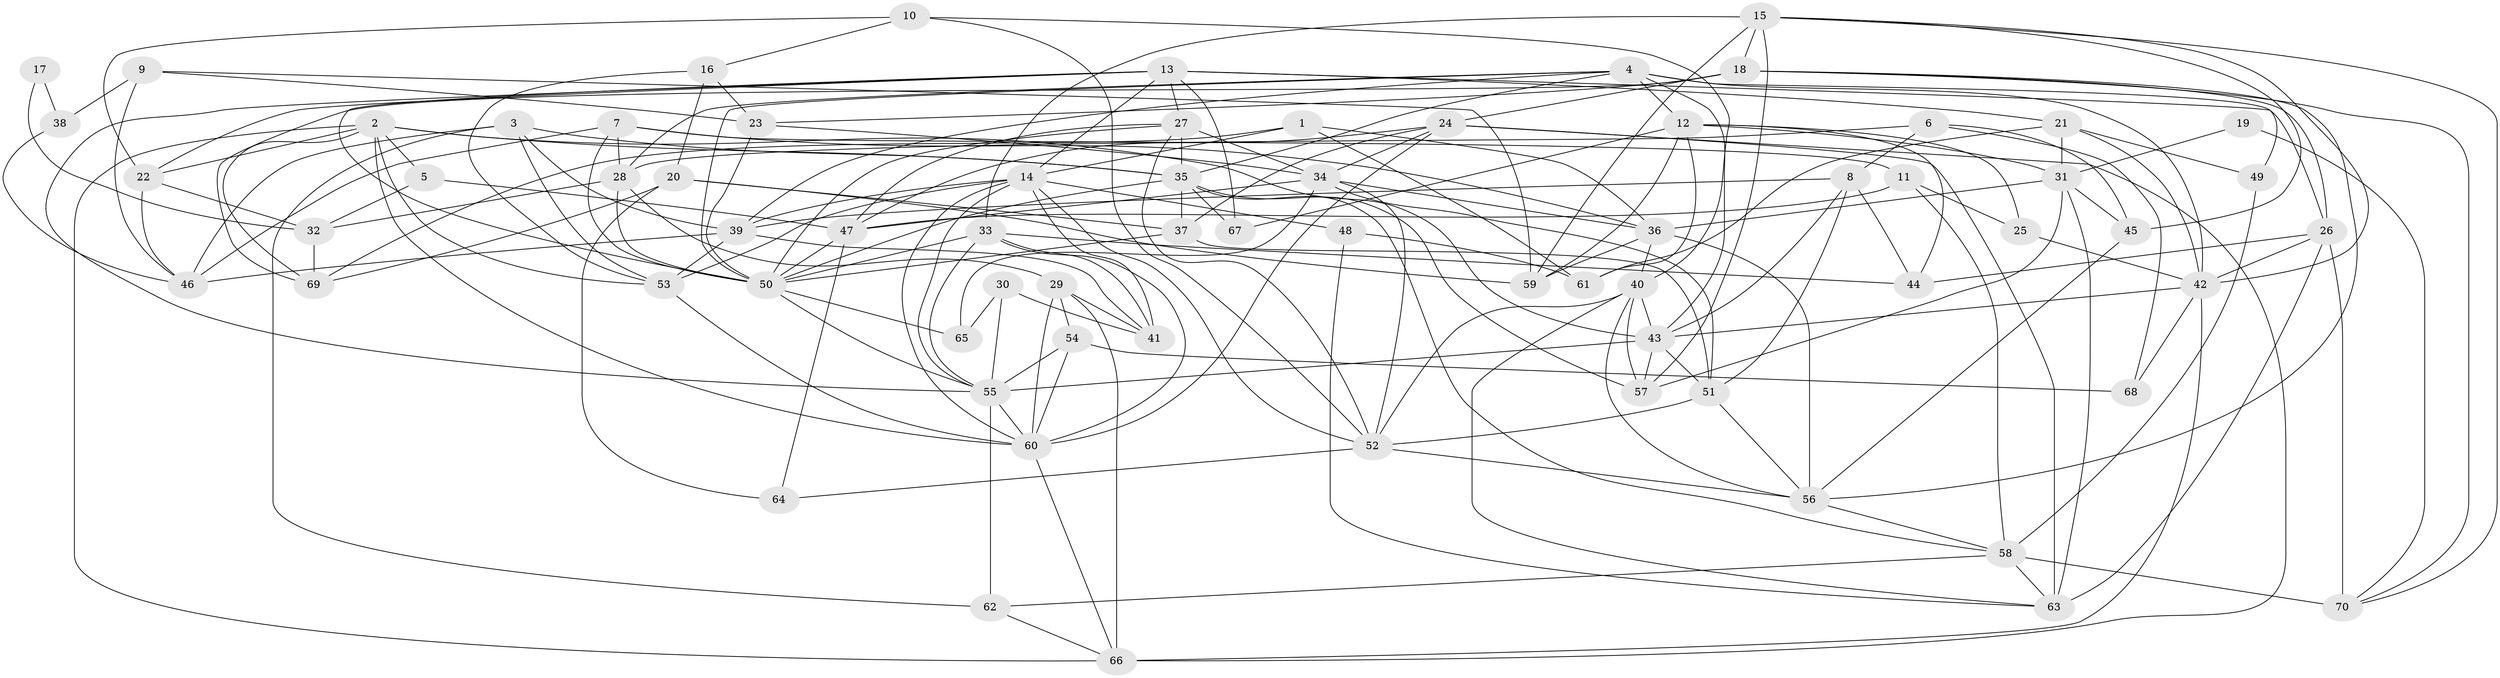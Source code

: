 // original degree distribution, {3: 0.2949640287769784, 2: 0.11510791366906475, 4: 0.2733812949640288, 7: 0.04316546762589928, 5: 0.16546762589928057, 6: 0.10071942446043165, 8: 0.007194244604316547}
// Generated by graph-tools (version 1.1) at 2025/02/03/09/25 03:02:04]
// undirected, 70 vertices, 194 edges
graph export_dot {
graph [start="1"]
  node [color=gray90,style=filled];
  1;
  2;
  3;
  4;
  5;
  6;
  7;
  8;
  9;
  10;
  11;
  12;
  13;
  14;
  15;
  16;
  17;
  18;
  19;
  20;
  21;
  22;
  23;
  24;
  25;
  26;
  27;
  28;
  29;
  30;
  31;
  32;
  33;
  34;
  35;
  36;
  37;
  38;
  39;
  40;
  41;
  42;
  43;
  44;
  45;
  46;
  47;
  48;
  49;
  50;
  51;
  52;
  53;
  54;
  55;
  56;
  57;
  58;
  59;
  60;
  61;
  62;
  63;
  64;
  65;
  66;
  67;
  68;
  69;
  70;
  1 -- 14 [weight=1.0];
  1 -- 36 [weight=1.0];
  1 -- 61 [weight=1.0];
  1 -- 69 [weight=1.0];
  2 -- 5 [weight=1.0];
  2 -- 22 [weight=1.0];
  2 -- 35 [weight=1.0];
  2 -- 43 [weight=1.0];
  2 -- 53 [weight=1.0];
  2 -- 60 [weight=1.0];
  2 -- 66 [weight=1.0];
  2 -- 69 [weight=1.0];
  3 -- 35 [weight=1.0];
  3 -- 39 [weight=1.0];
  3 -- 46 [weight=2.0];
  3 -- 53 [weight=1.0];
  3 -- 62 [weight=1.0];
  4 -- 12 [weight=1.0];
  4 -- 28 [weight=1.0];
  4 -- 35 [weight=1.0];
  4 -- 39 [weight=1.0];
  4 -- 42 [weight=1.0];
  4 -- 43 [weight=2.0];
  4 -- 49 [weight=1.0];
  4 -- 50 [weight=1.0];
  5 -- 32 [weight=1.0];
  5 -- 47 [weight=1.0];
  6 -- 8 [weight=1.0];
  6 -- 28 [weight=1.0];
  6 -- 45 [weight=1.0];
  6 -- 68 [weight=1.0];
  7 -- 11 [weight=1.0];
  7 -- 28 [weight=1.0];
  7 -- 36 [weight=1.0];
  7 -- 46 [weight=1.0];
  7 -- 50 [weight=1.0];
  8 -- 39 [weight=1.0];
  8 -- 43 [weight=1.0];
  8 -- 44 [weight=1.0];
  8 -- 51 [weight=1.0];
  9 -- 23 [weight=1.0];
  9 -- 38 [weight=2.0];
  9 -- 46 [weight=1.0];
  9 -- 59 [weight=1.0];
  10 -- 16 [weight=1.0];
  10 -- 22 [weight=1.0];
  10 -- 40 [weight=1.0];
  10 -- 52 [weight=1.0];
  11 -- 25 [weight=1.0];
  11 -- 47 [weight=1.0];
  11 -- 58 [weight=1.0];
  12 -- 25 [weight=1.0];
  12 -- 31 [weight=1.0];
  12 -- 44 [weight=1.0];
  12 -- 59 [weight=1.0];
  12 -- 61 [weight=1.0];
  12 -- 67 [weight=1.0];
  13 -- 14 [weight=1.0];
  13 -- 21 [weight=1.0];
  13 -- 22 [weight=1.0];
  13 -- 26 [weight=1.0];
  13 -- 27 [weight=1.0];
  13 -- 50 [weight=1.0];
  13 -- 55 [weight=1.0];
  13 -- 67 [weight=1.0];
  14 -- 39 [weight=1.0];
  14 -- 41 [weight=1.0];
  14 -- 48 [weight=1.0];
  14 -- 52 [weight=1.0];
  14 -- 53 [weight=1.0];
  14 -- 55 [weight=1.0];
  14 -- 60 [weight=1.0];
  15 -- 18 [weight=1.0];
  15 -- 33 [weight=2.0];
  15 -- 42 [weight=1.0];
  15 -- 45 [weight=1.0];
  15 -- 57 [weight=1.0];
  15 -- 59 [weight=1.0];
  15 -- 70 [weight=1.0];
  16 -- 20 [weight=1.0];
  16 -- 23 [weight=1.0];
  16 -- 53 [weight=1.0];
  17 -- 32 [weight=1.0];
  17 -- 38 [weight=1.0];
  18 -- 23 [weight=1.0];
  18 -- 24 [weight=1.0];
  18 -- 26 [weight=1.0];
  18 -- 56 [weight=1.0];
  18 -- 69 [weight=1.0];
  18 -- 70 [weight=1.0];
  19 -- 31 [weight=1.0];
  19 -- 70 [weight=1.0];
  20 -- 37 [weight=1.0];
  20 -- 59 [weight=1.0];
  20 -- 64 [weight=1.0];
  20 -- 69 [weight=1.0];
  21 -- 31 [weight=2.0];
  21 -- 42 [weight=1.0];
  21 -- 49 [weight=1.0];
  21 -- 61 [weight=1.0];
  22 -- 32 [weight=1.0];
  22 -- 46 [weight=1.0];
  23 -- 34 [weight=1.0];
  23 -- 50 [weight=1.0];
  24 -- 34 [weight=1.0];
  24 -- 37 [weight=1.0];
  24 -- 47 [weight=1.0];
  24 -- 60 [weight=1.0];
  24 -- 63 [weight=1.0];
  24 -- 66 [weight=2.0];
  25 -- 42 [weight=1.0];
  26 -- 42 [weight=1.0];
  26 -- 44 [weight=1.0];
  26 -- 63 [weight=2.0];
  26 -- 70 [weight=2.0];
  27 -- 34 [weight=1.0];
  27 -- 35 [weight=2.0];
  27 -- 47 [weight=1.0];
  27 -- 50 [weight=1.0];
  27 -- 52 [weight=1.0];
  28 -- 29 [weight=1.0];
  28 -- 32 [weight=1.0];
  28 -- 50 [weight=1.0];
  29 -- 41 [weight=1.0];
  29 -- 54 [weight=1.0];
  29 -- 60 [weight=1.0];
  29 -- 66 [weight=1.0];
  30 -- 41 [weight=1.0];
  30 -- 55 [weight=1.0];
  30 -- 65 [weight=1.0];
  31 -- 36 [weight=1.0];
  31 -- 45 [weight=1.0];
  31 -- 57 [weight=1.0];
  31 -- 63 [weight=1.0];
  32 -- 69 [weight=1.0];
  33 -- 41 [weight=1.0];
  33 -- 44 [weight=1.0];
  33 -- 50 [weight=1.0];
  33 -- 55 [weight=1.0];
  33 -- 60 [weight=1.0];
  34 -- 36 [weight=1.0];
  34 -- 47 [weight=1.0];
  34 -- 51 [weight=1.0];
  34 -- 52 [weight=1.0];
  34 -- 65 [weight=1.0];
  35 -- 37 [weight=2.0];
  35 -- 50 [weight=2.0];
  35 -- 57 [weight=2.0];
  35 -- 58 [weight=1.0];
  35 -- 67 [weight=2.0];
  36 -- 40 [weight=1.0];
  36 -- 56 [weight=1.0];
  36 -- 59 [weight=1.0];
  37 -- 50 [weight=1.0];
  37 -- 51 [weight=1.0];
  38 -- 46 [weight=1.0];
  39 -- 41 [weight=1.0];
  39 -- 46 [weight=1.0];
  39 -- 53 [weight=1.0];
  40 -- 43 [weight=1.0];
  40 -- 52 [weight=1.0];
  40 -- 56 [weight=1.0];
  40 -- 57 [weight=1.0];
  40 -- 63 [weight=1.0];
  42 -- 43 [weight=1.0];
  42 -- 66 [weight=1.0];
  42 -- 68 [weight=1.0];
  43 -- 51 [weight=1.0];
  43 -- 55 [weight=1.0];
  43 -- 57 [weight=1.0];
  45 -- 56 [weight=1.0];
  47 -- 50 [weight=1.0];
  47 -- 64 [weight=1.0];
  48 -- 61 [weight=1.0];
  48 -- 63 [weight=1.0];
  49 -- 58 [weight=1.0];
  50 -- 55 [weight=1.0];
  50 -- 65 [weight=1.0];
  51 -- 52 [weight=1.0];
  51 -- 56 [weight=1.0];
  52 -- 56 [weight=1.0];
  52 -- 64 [weight=1.0];
  53 -- 60 [weight=1.0];
  54 -- 55 [weight=2.0];
  54 -- 60 [weight=1.0];
  54 -- 68 [weight=1.0];
  55 -- 60 [weight=1.0];
  55 -- 62 [weight=1.0];
  56 -- 58 [weight=1.0];
  58 -- 62 [weight=1.0];
  58 -- 63 [weight=1.0];
  58 -- 70 [weight=2.0];
  60 -- 66 [weight=1.0];
  62 -- 66 [weight=1.0];
}
